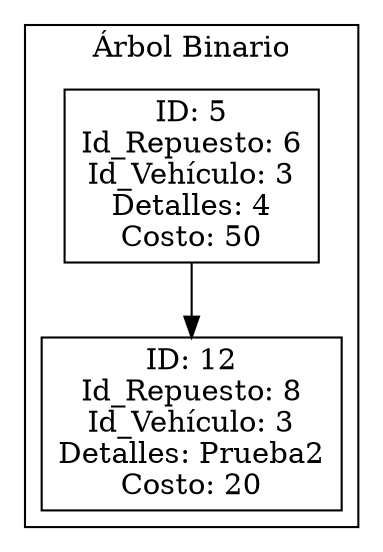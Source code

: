 digraph BinaryTree {
    node [shape=box];
    rankdir=TB;
    subgraph cluster_0 {
        label = "Árbol Binario";

        "5" [label="ID: 5\nId_Repuesto: 6\nId_Vehículo: 3\nDetalles: 4\nCosto: 50"];
        "12" [label="ID: 12\nId_Repuesto: 8\nId_Vehículo: 3\nDetalles: Prueba2\nCosto: 20"];
        "5" -> "12";
    }
}
